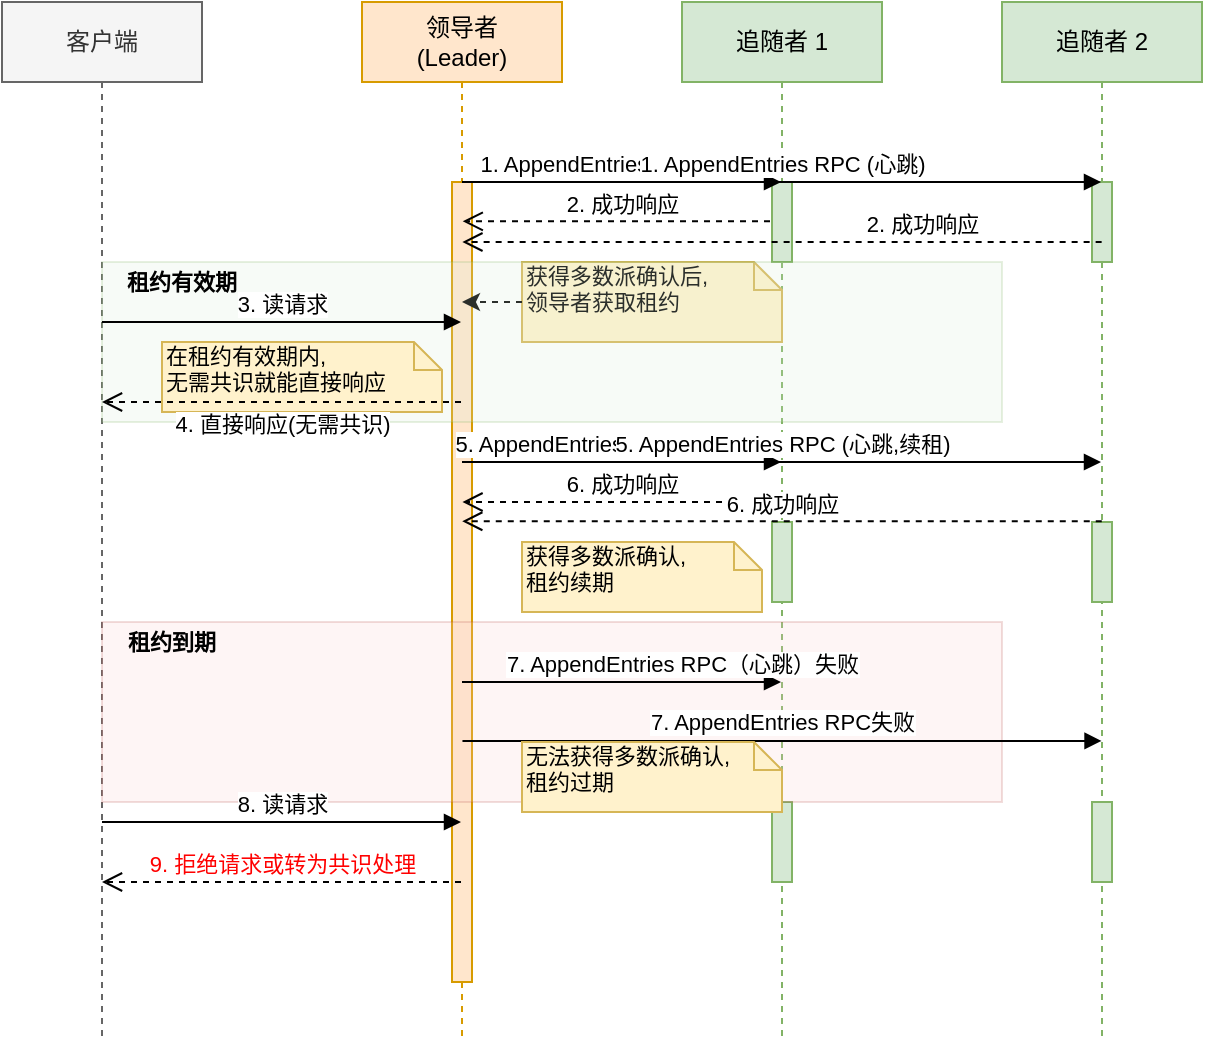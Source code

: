 <mxfile version="27.0.6">
  <diagram name="领导者租约时序图" id="us6oxifnReez4EoMnk5i">
    <mxGraphModel dx="929" dy="-533" grid="1" gridSize="10" guides="1" tooltips="1" connect="1" arrows="1" fold="1" page="1" pageScale="1" pageWidth="850" pageHeight="1100" math="0" shadow="0">
      <root>
        <mxCell id="0" />
        <mxCell id="1" parent="0" />
        <mxCell id="RpkAgLOPzhrfQ40RdnY4-48" value="客户端" style="shape=umlLifeline;perimeter=lifelinePerimeter;whiteSpace=wrap;html=1;container=1;collapsible=0;recursiveResize=0;outlineConnect=0;fontSize=12;fillColor=#f5f5f5;fontColor=#333333;strokeColor=#666666;" vertex="1" parent="1">
          <mxGeometry x="730" y="1140" width="100" height="520" as="geometry" />
        </mxCell>
        <mxCell id="RpkAgLOPzhrfQ40RdnY4-49" value="领导者&#xa;(Leader)" style="shape=umlLifeline;perimeter=lifelinePerimeter;whiteSpace=wrap;html=1;container=1;collapsible=0;recursiveResize=0;outlineConnect=0;fontSize=12;fillColor=#ffe6cc;strokeColor=#d79b00;" vertex="1" parent="1">
          <mxGeometry x="910" y="1140" width="100" height="520" as="geometry" />
        </mxCell>
        <mxCell id="RpkAgLOPzhrfQ40RdnY4-50" value="" style="html=1;points=[];perimeter=orthogonalPerimeter;fillColor=#ffe6cc;strokeColor=#d79b00;" vertex="1" parent="RpkAgLOPzhrfQ40RdnY4-49">
          <mxGeometry x="45" y="90" width="10" height="400" as="geometry" />
        </mxCell>
        <mxCell id="RpkAgLOPzhrfQ40RdnY4-61" value="2. 成功响应" style="html=1;verticalAlign=bottom;endArrow=open;dashed=1;endSize=8;fontSize=11;" edge="1" parent="RpkAgLOPzhrfQ40RdnY4-49">
          <mxGeometry relative="1" as="geometry">
            <mxPoint x="210" y="109.68" as="sourcePoint" />
            <mxPoint x="50.355" y="109.68" as="targetPoint" />
            <Array as="points">
              <mxPoint x="120.5" y="109.68" />
            </Array>
          </mxGeometry>
        </mxCell>
        <mxCell id="RpkAgLOPzhrfQ40RdnY4-51" value="追随者 1" style="shape=umlLifeline;perimeter=lifelinePerimeter;whiteSpace=wrap;html=1;container=1;collapsible=0;recursiveResize=0;outlineConnect=0;fontSize=12;fillColor=#d5e8d4;strokeColor=#82b366;" vertex="1" parent="1">
          <mxGeometry x="1070" y="1140" width="100" height="520" as="geometry" />
        </mxCell>
        <mxCell id="RpkAgLOPzhrfQ40RdnY4-52" value="" style="html=1;points=[];perimeter=orthogonalPerimeter;fillColor=#d5e8d4;strokeColor=#82b366;" vertex="1" parent="RpkAgLOPzhrfQ40RdnY4-51">
          <mxGeometry x="45" y="90" width="10" height="40" as="geometry" />
        </mxCell>
        <mxCell id="RpkAgLOPzhrfQ40RdnY4-53" value="" style="html=1;points=[];perimeter=orthogonalPerimeter;fillColor=#d5e8d4;strokeColor=#82b366;" vertex="1" parent="RpkAgLOPzhrfQ40RdnY4-51">
          <mxGeometry x="45" y="260" width="10" height="40" as="geometry" />
        </mxCell>
        <mxCell id="RpkAgLOPzhrfQ40RdnY4-54" value="" style="html=1;points=[];perimeter=orthogonalPerimeter;fillColor=#d5e8d4;strokeColor=#82b366;" vertex="1" parent="RpkAgLOPzhrfQ40RdnY4-51">
          <mxGeometry x="45" y="400" width="10" height="40" as="geometry" />
        </mxCell>
        <mxCell id="RpkAgLOPzhrfQ40RdnY4-55" value="追随者 2" style="shape=umlLifeline;perimeter=lifelinePerimeter;whiteSpace=wrap;html=1;container=1;collapsible=0;recursiveResize=0;outlineConnect=0;fontSize=12;fillColor=#d5e8d4;strokeColor=#82b366;" vertex="1" parent="1">
          <mxGeometry x="1230" y="1140" width="100" height="520" as="geometry" />
        </mxCell>
        <mxCell id="RpkAgLOPzhrfQ40RdnY4-56" value="" style="html=1;points=[];perimeter=orthogonalPerimeter;fillColor=#d5e8d4;strokeColor=#82b366;" vertex="1" parent="RpkAgLOPzhrfQ40RdnY4-55">
          <mxGeometry x="45" y="90" width="10" height="40" as="geometry" />
        </mxCell>
        <mxCell id="RpkAgLOPzhrfQ40RdnY4-57" value="" style="html=1;points=[];perimeter=orthogonalPerimeter;fillColor=#d5e8d4;strokeColor=#82b366;" vertex="1" parent="RpkAgLOPzhrfQ40RdnY4-55">
          <mxGeometry x="45" y="260" width="10" height="40" as="geometry" />
        </mxCell>
        <mxCell id="RpkAgLOPzhrfQ40RdnY4-58" value="" style="html=1;points=[];perimeter=orthogonalPerimeter;fillColor=#d5e8d4;strokeColor=#82b366;" vertex="1" parent="RpkAgLOPzhrfQ40RdnY4-55">
          <mxGeometry x="45" y="400" width="10" height="40" as="geometry" />
        </mxCell>
        <mxCell id="RpkAgLOPzhrfQ40RdnY4-59" value="1. AppendEntries RPC (心跳)" style="html=1;verticalAlign=bottom;endArrow=block;fontSize=11;" edge="1" parent="1" source="RpkAgLOPzhrfQ40RdnY4-49" target="RpkAgLOPzhrfQ40RdnY4-51">
          <mxGeometry width="80" relative="1" as="geometry">
            <mxPoint x="970" y="1230" as="sourcePoint" />
            <mxPoint x="1050" y="1230" as="targetPoint" />
            <Array as="points">
              <mxPoint x="1030" y="1230" />
            </Array>
          </mxGeometry>
        </mxCell>
        <mxCell id="RpkAgLOPzhrfQ40RdnY4-60" value="1. AppendEntries RPC (心跳)" style="html=1;verticalAlign=bottom;endArrow=block;fontSize=11;" edge="1" parent="1" source="RpkAgLOPzhrfQ40RdnY4-49" target="RpkAgLOPzhrfQ40RdnY4-55">
          <mxGeometry width="80" relative="1" as="geometry">
            <mxPoint x="970" y="1230" as="sourcePoint" />
            <mxPoint x="1050" y="1230" as="targetPoint" />
            <Array as="points">
              <mxPoint x="1080" y="1230" />
            </Array>
          </mxGeometry>
        </mxCell>
        <mxCell id="RpkAgLOPzhrfQ40RdnY4-62" value="2. 成功响应" style="html=1;verticalAlign=bottom;endArrow=open;dashed=1;endSize=8;fontSize=11;" edge="1" parent="1">
          <mxGeometry x="-0.438" relative="1" as="geometry">
            <mxPoint x="1279.82" y="1260.0" as="sourcePoint" />
            <mxPoint x="960.175" y="1260.0" as="targetPoint" />
            <Array as="points">
              <mxPoint x="1080.32" y="1260" />
            </Array>
            <mxPoint as="offset" />
          </mxGeometry>
        </mxCell>
        <mxCell id="RpkAgLOPzhrfQ40RdnY4-63" value="获得多数派确认后,&#xa;领导者获取租约" style="shape=note;whiteSpace=wrap;html=1;size=14;verticalAlign=top;align=left;spacingTop=-6;fontSize=11;fillColor=#fff2cc;strokeColor=#d6b656;" vertex="1" parent="1">
          <mxGeometry x="990" y="1270" width="130" height="40" as="geometry" />
        </mxCell>
        <mxCell id="RpkAgLOPzhrfQ40RdnY4-64" style="edgeStyle=orthogonalEdgeStyle;rounded=0;orthogonalLoop=1;jettySize=auto;html=1;dashed=1;fontSize=11;" edge="1" parent="1" source="RpkAgLOPzhrfQ40RdnY4-63" target="RpkAgLOPzhrfQ40RdnY4-49">
          <mxGeometry relative="1" as="geometry">
            <Array as="points">
              <mxPoint x="960" y="1290" />
            </Array>
          </mxGeometry>
        </mxCell>
        <mxCell id="RpkAgLOPzhrfQ40RdnY4-65" value="" style="rounded=0;whiteSpace=wrap;html=1;fillColor=#d5e8d4;strokeColor=#82b366;opacity=20;" vertex="1" parent="1">
          <mxGeometry x="780" y="1270" width="450" height="80" as="geometry" />
        </mxCell>
        <mxCell id="RpkAgLOPzhrfQ40RdnY4-66" value="租约有效期" style="text;html=1;strokeColor=none;fillColor=none;align=center;verticalAlign=middle;whiteSpace=wrap;rounded=0;fontSize=11;fontStyle=1" vertex="1" parent="1">
          <mxGeometry x="780" y="1270" width="80" height="20" as="geometry" />
        </mxCell>
        <mxCell id="RpkAgLOPzhrfQ40RdnY4-67" value="3. 读请求" style="html=1;verticalAlign=bottom;endArrow=block;fontSize=11;" edge="1" parent="1" source="RpkAgLOPzhrfQ40RdnY4-48" target="RpkAgLOPzhrfQ40RdnY4-49">
          <mxGeometry width="80" relative="1" as="geometry">
            <mxPoint x="780" y="1300" as="sourcePoint" />
            <mxPoint x="860" y="1300" as="targetPoint" />
            <Array as="points">
              <mxPoint x="830" y="1300" />
            </Array>
          </mxGeometry>
        </mxCell>
        <mxCell id="RpkAgLOPzhrfQ40RdnY4-68" value="在租约有效期内,&#xa;无需共识就能直接响应" style="shape=note;whiteSpace=wrap;html=1;size=14;verticalAlign=top;align=left;spacingTop=-6;fontSize=11;fillColor=#fff2cc;strokeColor=#d6b656;" vertex="1" parent="1">
          <mxGeometry x="810" y="1310" width="140" height="35" as="geometry" />
        </mxCell>
        <mxCell id="RpkAgLOPzhrfQ40RdnY4-69" value="4. 直接响应(无需共识)" style="html=1;verticalAlign=bottom;endArrow=open;dashed=1;endSize=8;fontSize=11;" edge="1" parent="1" source="RpkAgLOPzhrfQ40RdnY4-49" target="RpkAgLOPzhrfQ40RdnY4-48">
          <mxGeometry x="-0.003" y="20" relative="1" as="geometry">
            <mxPoint x="860" y="1330" as="sourcePoint" />
            <mxPoint x="780" y="1330" as="targetPoint" />
            <Array as="points">
              <mxPoint x="830" y="1340" />
            </Array>
            <mxPoint as="offset" />
          </mxGeometry>
        </mxCell>
        <mxCell id="RpkAgLOPzhrfQ40RdnY4-70" value="5. AppendEntries RPC (心跳,续租)" style="html=1;verticalAlign=bottom;endArrow=block;fontSize=11;" edge="1" parent="1" source="RpkAgLOPzhrfQ40RdnY4-49" target="RpkAgLOPzhrfQ40RdnY4-51">
          <mxGeometry width="80" relative="1" as="geometry">
            <mxPoint x="970" y="1370" as="sourcePoint" />
            <mxPoint x="1050" y="1370" as="targetPoint" />
            <Array as="points">
              <mxPoint x="1030" y="1370" />
            </Array>
          </mxGeometry>
        </mxCell>
        <mxCell id="RpkAgLOPzhrfQ40RdnY4-71" value="5. AppendEntries RPC (心跳,续租)" style="html=1;verticalAlign=bottom;endArrow=block;fontSize=11;" edge="1" parent="1" source="RpkAgLOPzhrfQ40RdnY4-49" target="RpkAgLOPzhrfQ40RdnY4-55">
          <mxGeometry width="80" relative="1" as="geometry">
            <mxPoint x="970" y="1370" as="sourcePoint" />
            <mxPoint x="1050" y="1370" as="targetPoint" />
            <Array as="points">
              <mxPoint x="1080" y="1370" />
            </Array>
          </mxGeometry>
        </mxCell>
        <mxCell id="RpkAgLOPzhrfQ40RdnY4-72" value="6. 成功响应" style="html=1;verticalAlign=bottom;endArrow=open;dashed=1;endSize=8;fontSize=11;" edge="1" parent="1">
          <mxGeometry x="0.001" relative="1" as="geometry">
            <mxPoint x="1120" y="1390.0" as="sourcePoint" />
            <mxPoint x="960.231" y="1390.0" as="targetPoint" />
            <Array as="points">
              <mxPoint x="1030.5" y="1390" />
            </Array>
            <mxPoint as="offset" />
          </mxGeometry>
        </mxCell>
        <mxCell id="RpkAgLOPzhrfQ40RdnY4-73" value="6. 成功响应" style="html=1;verticalAlign=bottom;endArrow=open;dashed=1;endSize=8;fontSize=11;" edge="1" parent="1">
          <mxGeometry relative="1" as="geometry">
            <mxPoint x="1279.88" y="1399.62" as="sourcePoint" />
            <mxPoint x="960.111" y="1399.62" as="targetPoint" />
            <Array as="points">
              <mxPoint x="1080.38" y="1399.62" />
            </Array>
          </mxGeometry>
        </mxCell>
        <mxCell id="RpkAgLOPzhrfQ40RdnY4-74" value="获得多数派确认,&#xa;租约续期" style="shape=note;whiteSpace=wrap;html=1;size=14;verticalAlign=top;align=left;spacingTop=-6;fontSize=11;fillColor=#fff2cc;strokeColor=#d6b656;" vertex="1" parent="1">
          <mxGeometry x="990" y="1410" width="120" height="35" as="geometry" />
        </mxCell>
        <mxCell id="RpkAgLOPzhrfQ40RdnY4-75" value="" style="rounded=0;whiteSpace=wrap;html=1;fillColor=#f8cecc;strokeColor=#b85450;opacity=20;" vertex="1" parent="1">
          <mxGeometry x="780" y="1450" width="450" height="90" as="geometry" />
        </mxCell>
        <mxCell id="RpkAgLOPzhrfQ40RdnY4-76" value="租约到期" style="text;html=1;strokeColor=none;fillColor=none;align=center;verticalAlign=middle;whiteSpace=wrap;rounded=0;fontSize=11;fontStyle=1" vertex="1" parent="1">
          <mxGeometry x="780" y="1450" width="70" height="20" as="geometry" />
        </mxCell>
        <mxCell id="RpkAgLOPzhrfQ40RdnY4-77" value="7. AppendEntries RPC（心跳）失败" style="html=1;verticalAlign=bottom;endArrow=block;fontSize=11;" edge="1" parent="1" source="RpkAgLOPzhrfQ40RdnY4-49" target="RpkAgLOPzhrfQ40RdnY4-51">
          <mxGeometry x="0.38" width="80" relative="1" as="geometry">
            <mxPoint x="970" y="1490" as="sourcePoint" />
            <mxPoint x="1050" y="1490" as="targetPoint" />
            <Array as="points">
              <mxPoint x="1030" y="1480" />
            </Array>
            <mxPoint as="offset" />
          </mxGeometry>
        </mxCell>
        <mxCell id="RpkAgLOPzhrfQ40RdnY4-78" value="7. AppendEntries RPC失败" style="html=1;verticalAlign=bottom;endArrow=block;fontSize=11;" edge="1" parent="1">
          <mxGeometry width="80" relative="1" as="geometry">
            <mxPoint x="960.229" y="1509.46" as="sourcePoint" />
            <mxPoint x="1279.77" y="1509.46" as="targetPoint" />
            <Array as="points">
              <mxPoint x="1080.27" y="1509.46" />
            </Array>
          </mxGeometry>
        </mxCell>
        <mxCell id="RpkAgLOPzhrfQ40RdnY4-79" value="无法获得多数派确认,&#xa;租约过期" style="shape=note;whiteSpace=wrap;html=1;size=14;verticalAlign=top;align=left;spacingTop=-6;fontSize=11;fillColor=#fff2cc;strokeColor=#d6b656;" vertex="1" parent="1">
          <mxGeometry x="990" y="1510" width="130" height="35" as="geometry" />
        </mxCell>
        <mxCell id="RpkAgLOPzhrfQ40RdnY4-80" value="8. 读请求" style="html=1;verticalAlign=bottom;endArrow=block;fontSize=11;" edge="1" parent="1" source="RpkAgLOPzhrfQ40RdnY4-48" target="RpkAgLOPzhrfQ40RdnY4-49">
          <mxGeometry width="80" relative="1" as="geometry">
            <mxPoint x="780" y="1540" as="sourcePoint" />
            <mxPoint x="860" y="1540" as="targetPoint" />
            <Array as="points">
              <mxPoint x="830" y="1550" />
            </Array>
          </mxGeometry>
        </mxCell>
        <mxCell id="RpkAgLOPzhrfQ40RdnY4-81" value="9. 拒绝请求或转为共识处理" style="html=1;verticalAlign=bottom;endArrow=open;dashed=1;endSize=8;fontColor=#ff0000;fontSize=11;" edge="1" parent="1" source="RpkAgLOPzhrfQ40RdnY4-49" target="RpkAgLOPzhrfQ40RdnY4-48">
          <mxGeometry relative="1" as="geometry">
            <mxPoint x="860" y="1580" as="sourcePoint" />
            <mxPoint x="780" y="1580" as="targetPoint" />
            <Array as="points">
              <mxPoint x="830" y="1580" />
            </Array>
          </mxGeometry>
        </mxCell>
      </root>
    </mxGraphModel>
  </diagram>
</mxfile>
